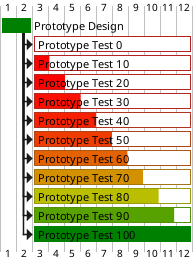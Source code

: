 @startgantt

<style>
ganttDiagram {
    task {
        BackgroundColor Green
        Linecolor Green
        unstarted {
            BackgroundColor Red
            LineColor FireBrick
        }
    }
}
</style>

[Prototype Design] lasts 2 days

[Prototype Test 0] lasts 10 days and starts at [Prototype Design]'s end and is 0% complete
[Prototype Test 10] lasts 10 days and starts at [Prototype Design]'s end and is 10% complete
[Prototype Test 20] lasts 10 days and starts at [Prototype Design]'s end and is 20% complete
[Prototype Test 30] lasts 10 days and starts at [Prototype Design]'s end and is 30% complete
[Prototype Test 40] lasts 10 days and starts at [Prototype Design]'s end and is 40% complete
[Prototype Test 50] lasts 10 days and starts at [Prototype Design]'s end and is 50% complete
[Prototype Test 60] lasts 10 days and starts at [Prototype Design]'s end and is 60% complete
[Prototype Test 70] lasts 10 days and starts at [Prototype Design]'s end and is 70% complete
[Prototype Test 80] lasts 10 days and starts at [Prototype Design]'s end and is 80% complete
[Prototype Test 90] lasts 10 days and starts at [Prototype Design]'s end and is 90% complete
[Prototype Test 100] lasts 10 days and starts at [Prototype Design]'s end and is 100% complete

@endgantt